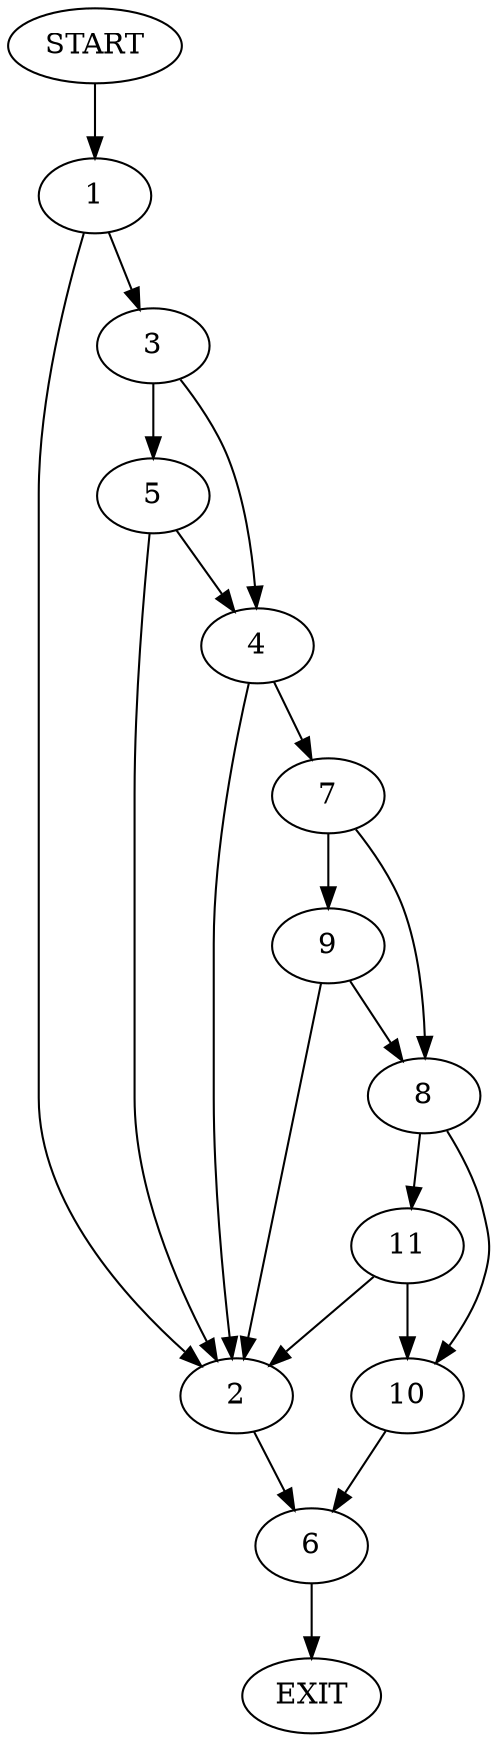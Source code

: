 digraph {
0 [label="START"];
1;
2;
3;
4;
5;
6;
7;
8;
9;
10;
11;
12 [label="EXIT"];
0 -> 1;
1 -> 2;
1 -> 3;
3 -> 4;
3 -> 5;
2 -> 6;
5 -> 2;
5 -> 4;
4 -> 7;
4 -> 2;
7 -> 8;
7 -> 9;
9 -> 2;
9 -> 8;
8 -> 10;
8 -> 11;
10 -> 6;
11 -> 10;
11 -> 2;
6 -> 12;
}
